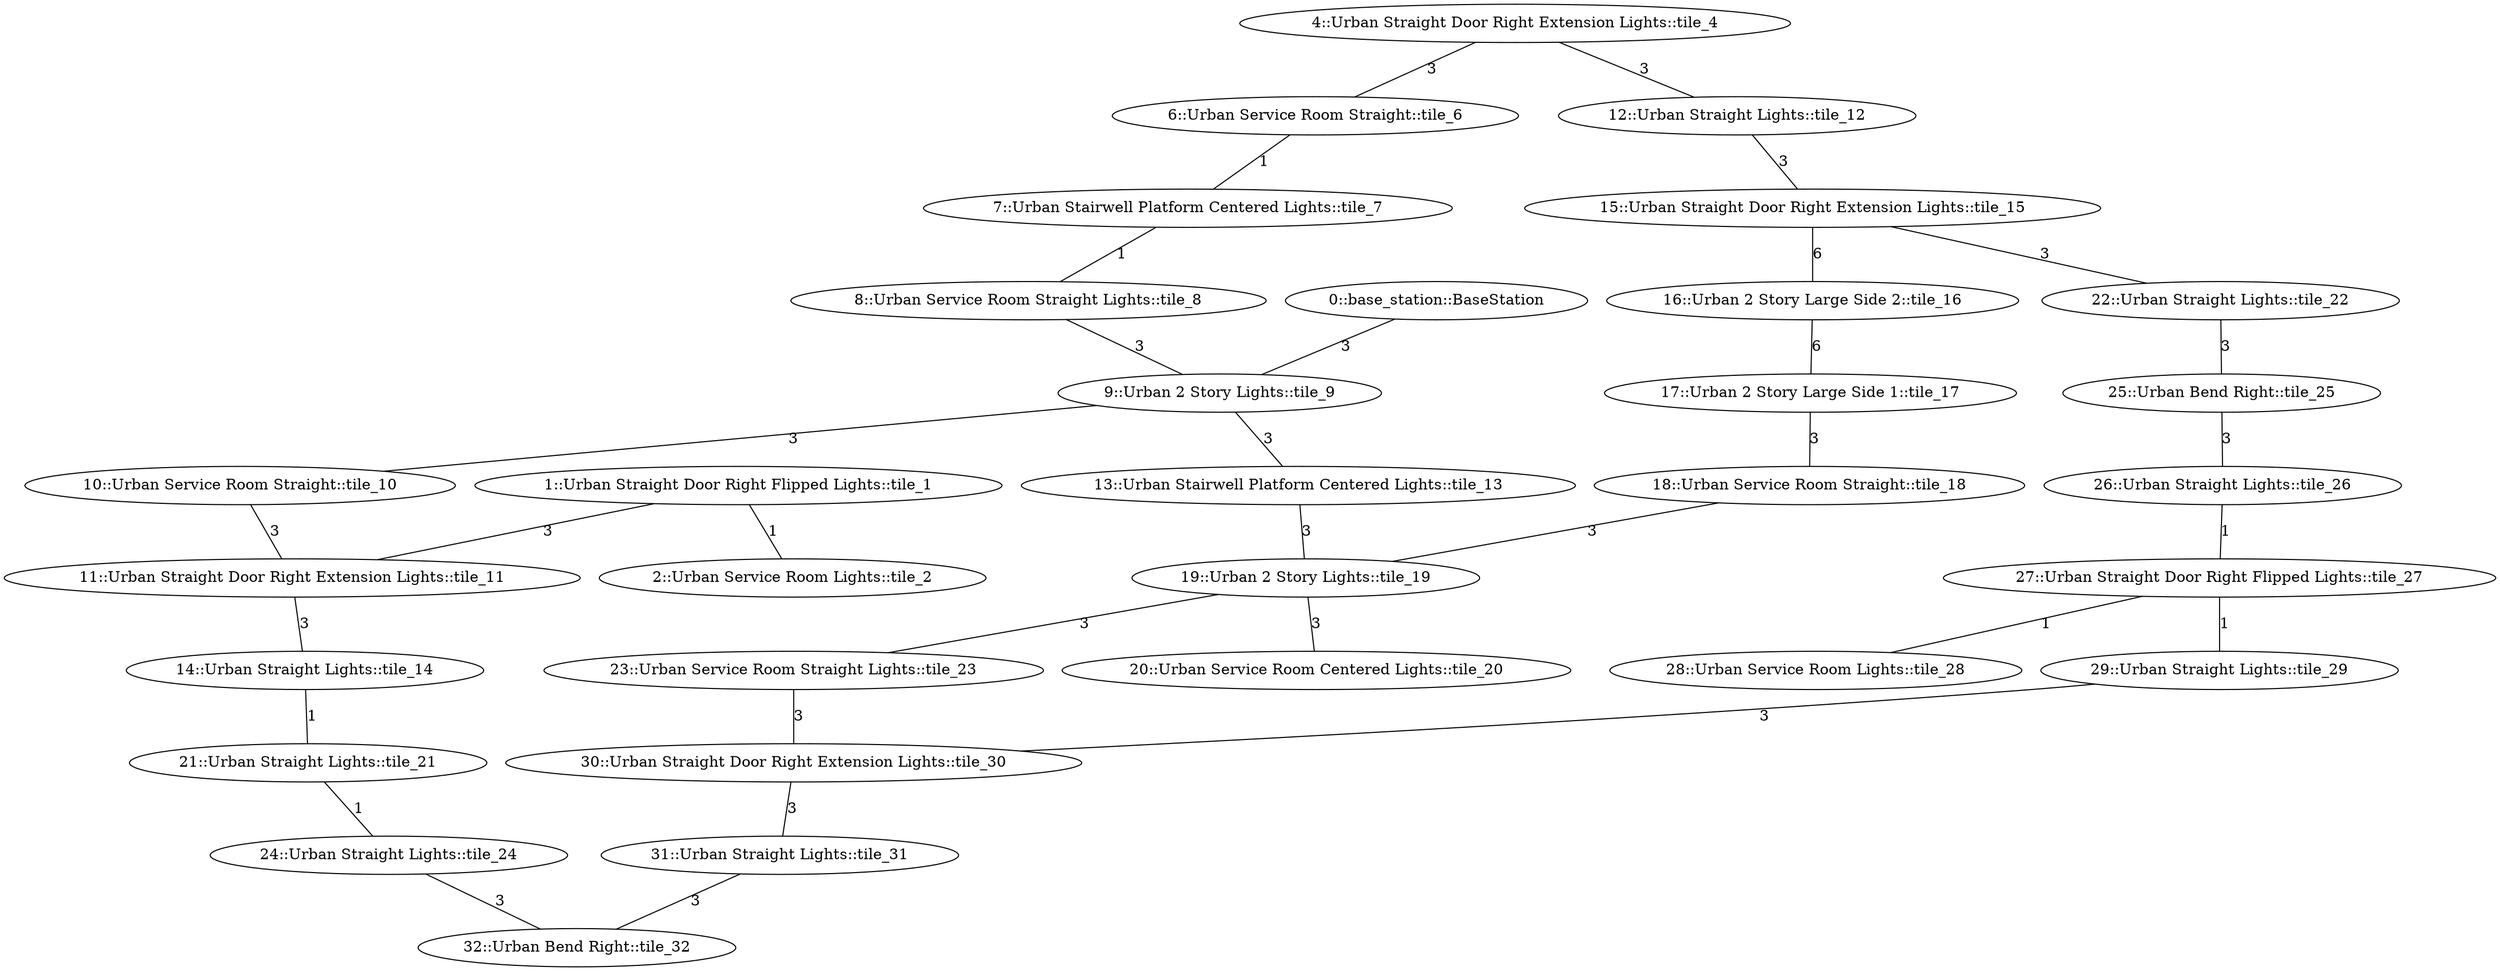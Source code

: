 /* Visibility graph generated by dot_generator */

graph {
  /* ==== Vertices ==== */

  /* Base station / Staging area */
  0   [label="0::base_station::BaseStation"];

  1   [label="1::Urban Straight Door Right Flipped Lights::tile_1"];
  2   [label="2::Urban Service Room Lights::tile_2"];
  4   [label="4::Urban Straight Door Right Extension Lights::tile_4"];
  6   [label="6::Urban Service Room Straight::tile_6"];
  7   [label="7::Urban Stairwell Platform Centered Lights::tile_7"];
  8   [label="8::Urban Service Room Straight Lights::tile_8"];
  9   [label="9::Urban 2 Story Lights::tile_9"];
  10  [label="10::Urban Service Room Straight::tile_10"];
  11  [label="11::Urban Straight Door Right Extension Lights::tile_11"];
  12  [label="12::Urban Straight Lights::tile_12"];
  13  [label="13::Urban Stairwell Platform Centered Lights::tile_13"];
  14  [label="14::Urban Straight Lights::tile_14"];
  15  [label="15::Urban Straight Door Right Extension Lights::tile_15"];
  16  [label="16::Urban 2 Story Large Side 2::tile_16"];
  17  [label="17::Urban 2 Story Large Side 1::tile_17"];
  18  [label="18::Urban Service Room Straight::tile_18"];
  19  [label="19::Urban 2 Story Lights::tile_19"];
  20  [label="20::Urban Service Room Centered Lights::tile_20"];
  21  [label="21::Urban Straight Lights::tile_21"];
  22  [label="22::Urban Straight Lights::tile_22"];
  23  [label="23::Urban Service Room Straight Lights::tile_23"];
  24  [label="24::Urban Straight Lights::tile_24"];
  25  [label="25::Urban Bend Right::tile_25"];
  26  [label="26::Urban Straight Lights::tile_26"];
  27  [label="27::Urban Straight Door Right Flipped Lights::tile_27"];
  28  [label="28::Urban Service Room Lights::tile_28"];
  29  [label="29::Urban Straight Lights::tile_29"];
  30  [label="30::Urban Straight Door Right Extension Lights::tile_30"];
  31  [label="31::Urban Straight Lights::tile_31"];
  32  [label="32::Urban Bend Right::tile_32"];

  /* ==== Edges ==== */

  0  -- 9   [label=3];
  1  -- 2   [label=1];
  1  -- 11  [label=3];
  4  -- 6   [label=3];
  4  -- 12  [label=3];
  6  -- 7   [label=1];
  7  -- 8   [label=1];
  8  -- 9   [label=3];
  9  -- 10  [label=3];
  9  -- 13  [label=3];
  10 -- 11  [label=3];
  11 -- 14  [label=3];
  12 -- 15  [label=3];
  13 -- 19  [label=3];
  14 -- 21  [label=1];
  15 -- 16  [label=6];
  15 -- 22  [label=3];
  16 -- 17  [label=6];
  17 -- 18  [label=3];
  18 -- 19  [label=3];
  19 -- 20  [label=3];
  19 -- 23  [label=3];
  21 -- 24  [label=1];
  22 -- 25  [label=3];
  23 -- 30  [label=3];
  24 -- 32  [label=3];
  25 -- 26  [label=3];
  26 -- 27  [label=1];
  27 -- 28  [label=1];
  27 -- 29  [label=1];
  29 -- 30  [label=3];
  30 -- 31  [label=3];
  31 -- 32  [label=3];
}


